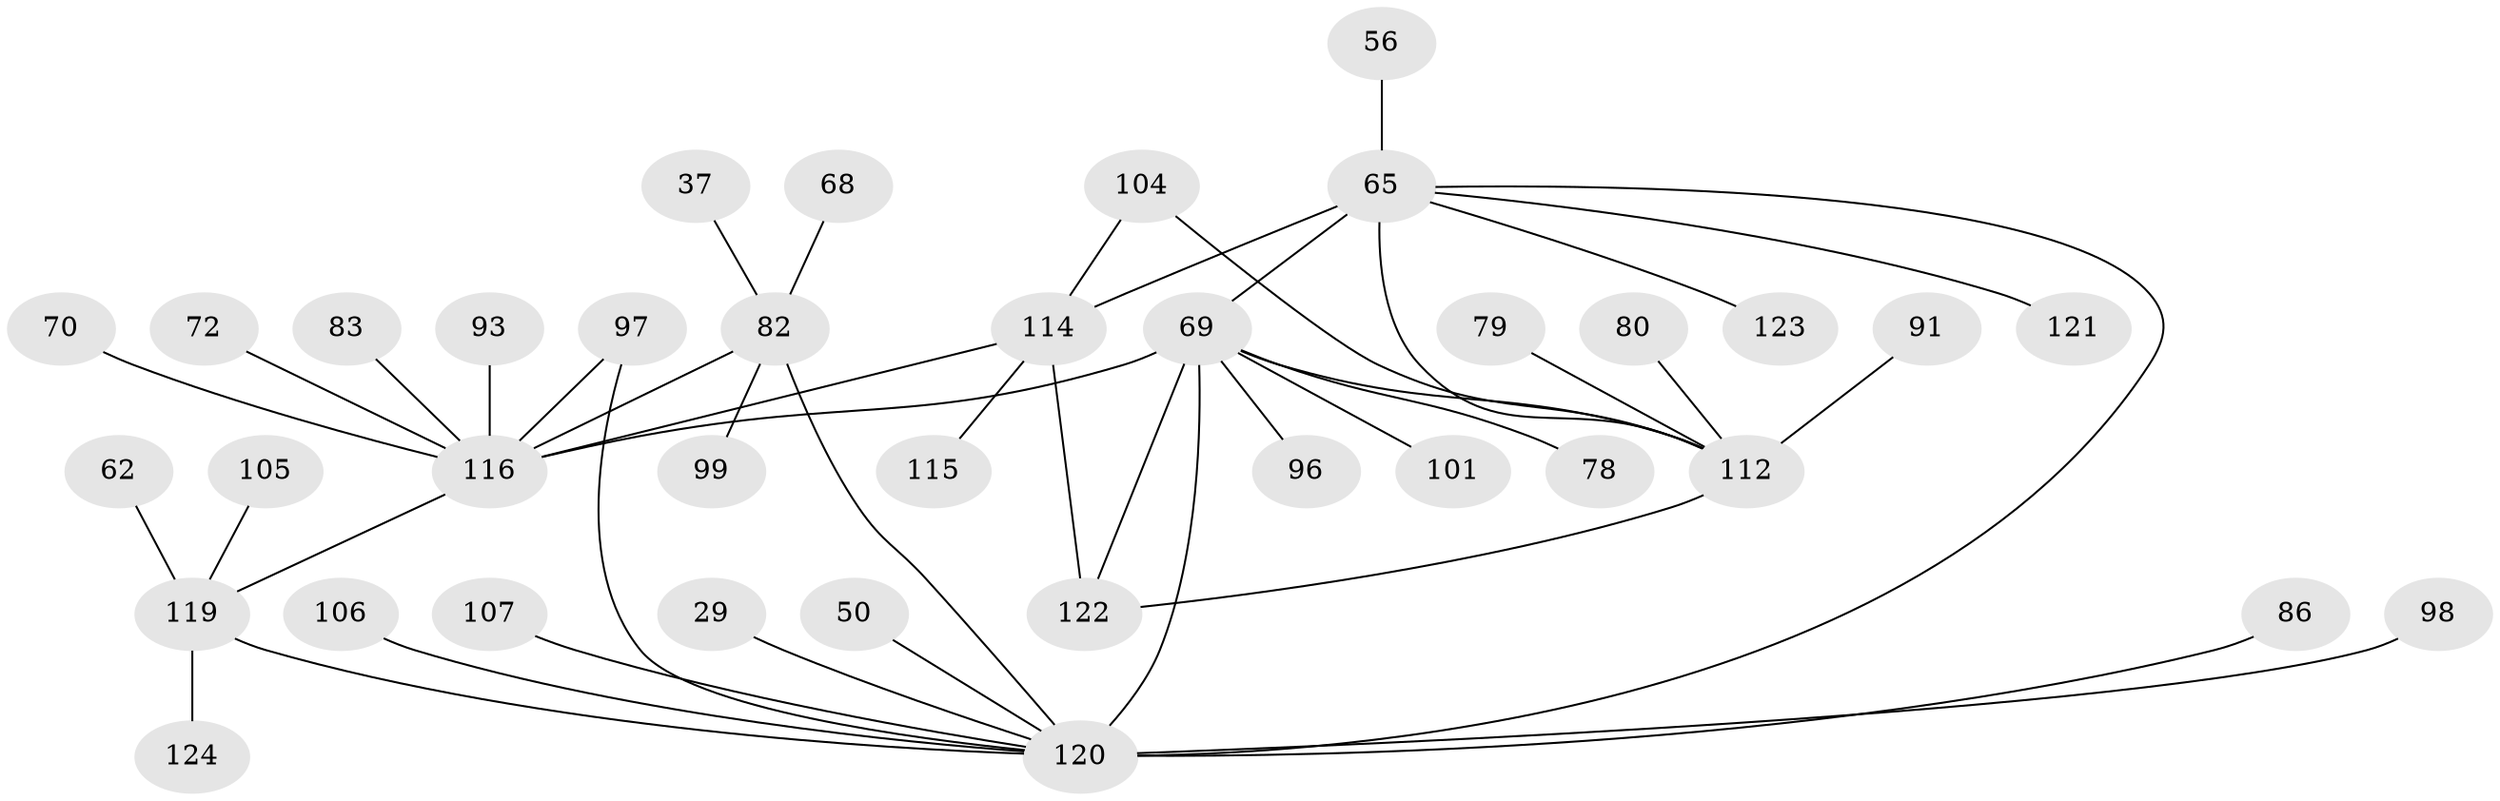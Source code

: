 // original degree distribution, {8: 0.024193548387096774, 5: 0.056451612903225805, 4: 0.07258064516129033, 2: 0.29838709677419356, 3: 0.14516129032258066, 6: 0.024193548387096774, 7: 0.016129032258064516, 1: 0.3629032258064516}
// Generated by graph-tools (version 1.1) at 2025/44/03/04/25 21:44:37]
// undirected, 37 vertices, 45 edges
graph export_dot {
graph [start="1"]
  node [color=gray90,style=filled];
  29;
  37;
  50;
  56 [super="+39"];
  62;
  65 [super="+4+6+44+9"];
  68 [super="+60"];
  69 [super="+1+2"];
  70;
  72;
  78;
  79;
  80;
  82 [super="+34+27"];
  83;
  86 [super="+81"];
  91;
  93;
  96;
  97 [super="+67"];
  98 [super="+54"];
  99;
  101 [super="+85"];
  104 [super="+43+59+89"];
  105;
  106 [super="+52"];
  107;
  112 [super="+71+32+110+76+84"];
  114 [super="+102"];
  115 [super="+33+77+94+109"];
  116 [super="+41+75+92+64"];
  119 [super="+22+55+113"];
  120 [super="+111+74+118+87+90"];
  121;
  122 [super="+58+108+117"];
  123;
  124;
  29 -- 120;
  37 -- 82;
  50 -- 120;
  56 -- 65;
  62 -- 119;
  65 -- 69;
  65 -- 121;
  65 -- 123;
  65 -- 112 [weight=4];
  65 -- 120;
  65 -- 114 [weight=3];
  68 -- 82;
  69 -- 96;
  69 -- 78;
  69 -- 112 [weight=2];
  69 -- 120 [weight=5];
  69 -- 101;
  69 -- 116 [weight=2];
  69 -- 122 [weight=2];
  70 -- 116;
  72 -- 116;
  79 -- 112;
  80 -- 112;
  82 -- 120 [weight=2];
  82 -- 99;
  82 -- 116 [weight=2];
  83 -- 116;
  86 -- 120;
  91 -- 112;
  93 -- 116;
  97 -- 120;
  97 -- 116;
  98 -- 120;
  104 -- 112;
  104 -- 114;
  105 -- 119;
  106 -- 120;
  107 -- 120;
  112 -- 122;
  114 -- 115;
  114 -- 116 [weight=2];
  114 -- 122;
  116 -- 119 [weight=3];
  119 -- 124;
  119 -- 120;
}
